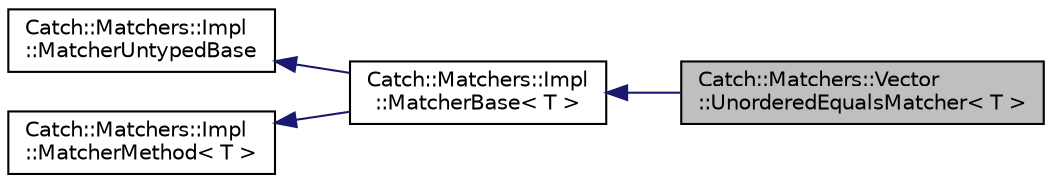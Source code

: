 digraph "Catch::Matchers::Vector::UnorderedEqualsMatcher&lt; T &gt;"
{
 // LATEX_PDF_SIZE
  bgcolor="transparent";
  edge [fontname="Helvetica",fontsize="10",labelfontname="Helvetica",labelfontsize="10"];
  node [fontname="Helvetica",fontsize="10",shape=record];
  rankdir="LR";
  Node1 [label="Catch::Matchers::Vector\l::UnorderedEqualsMatcher\< T \>",height=0.2,width=0.4,color="black", fillcolor="grey75", style="filled", fontcolor="black",tooltip=" "];
  Node2 -> Node1 [dir="back",color="midnightblue",fontsize="10",style="solid",fontname="Helvetica"];
  Node2 [label="Catch::Matchers::Impl\l::MatcherBase\< T \>",height=0.2,width=0.4,color="black",URL="$structCatch_1_1Matchers_1_1Impl_1_1MatcherBase.html",tooltip=" "];
  Node3 -> Node2 [dir="back",color="midnightblue",fontsize="10",style="solid",fontname="Helvetica"];
  Node3 [label="Catch::Matchers::Impl\l::MatcherUntypedBase",height=0.2,width=0.4,color="black",URL="$classCatch_1_1Matchers_1_1Impl_1_1MatcherUntypedBase.html",tooltip=" "];
  Node4 -> Node2 [dir="back",color="midnightblue",fontsize="10",style="solid",fontname="Helvetica"];
  Node4 [label="Catch::Matchers::Impl\l::MatcherMethod\< T \>",height=0.2,width=0.4,color="black",URL="$structCatch_1_1Matchers_1_1Impl_1_1MatcherMethod.html",tooltip=" "];
}
